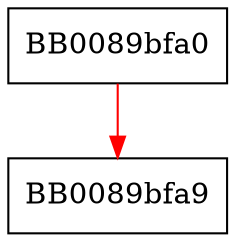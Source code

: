 digraph __mempcpy_chk_ssse3_back {
  node [shape="box"];
  graph [splines=ortho];
  BB0089bfa0 -> BB0089bfa9 [color="red"];
}